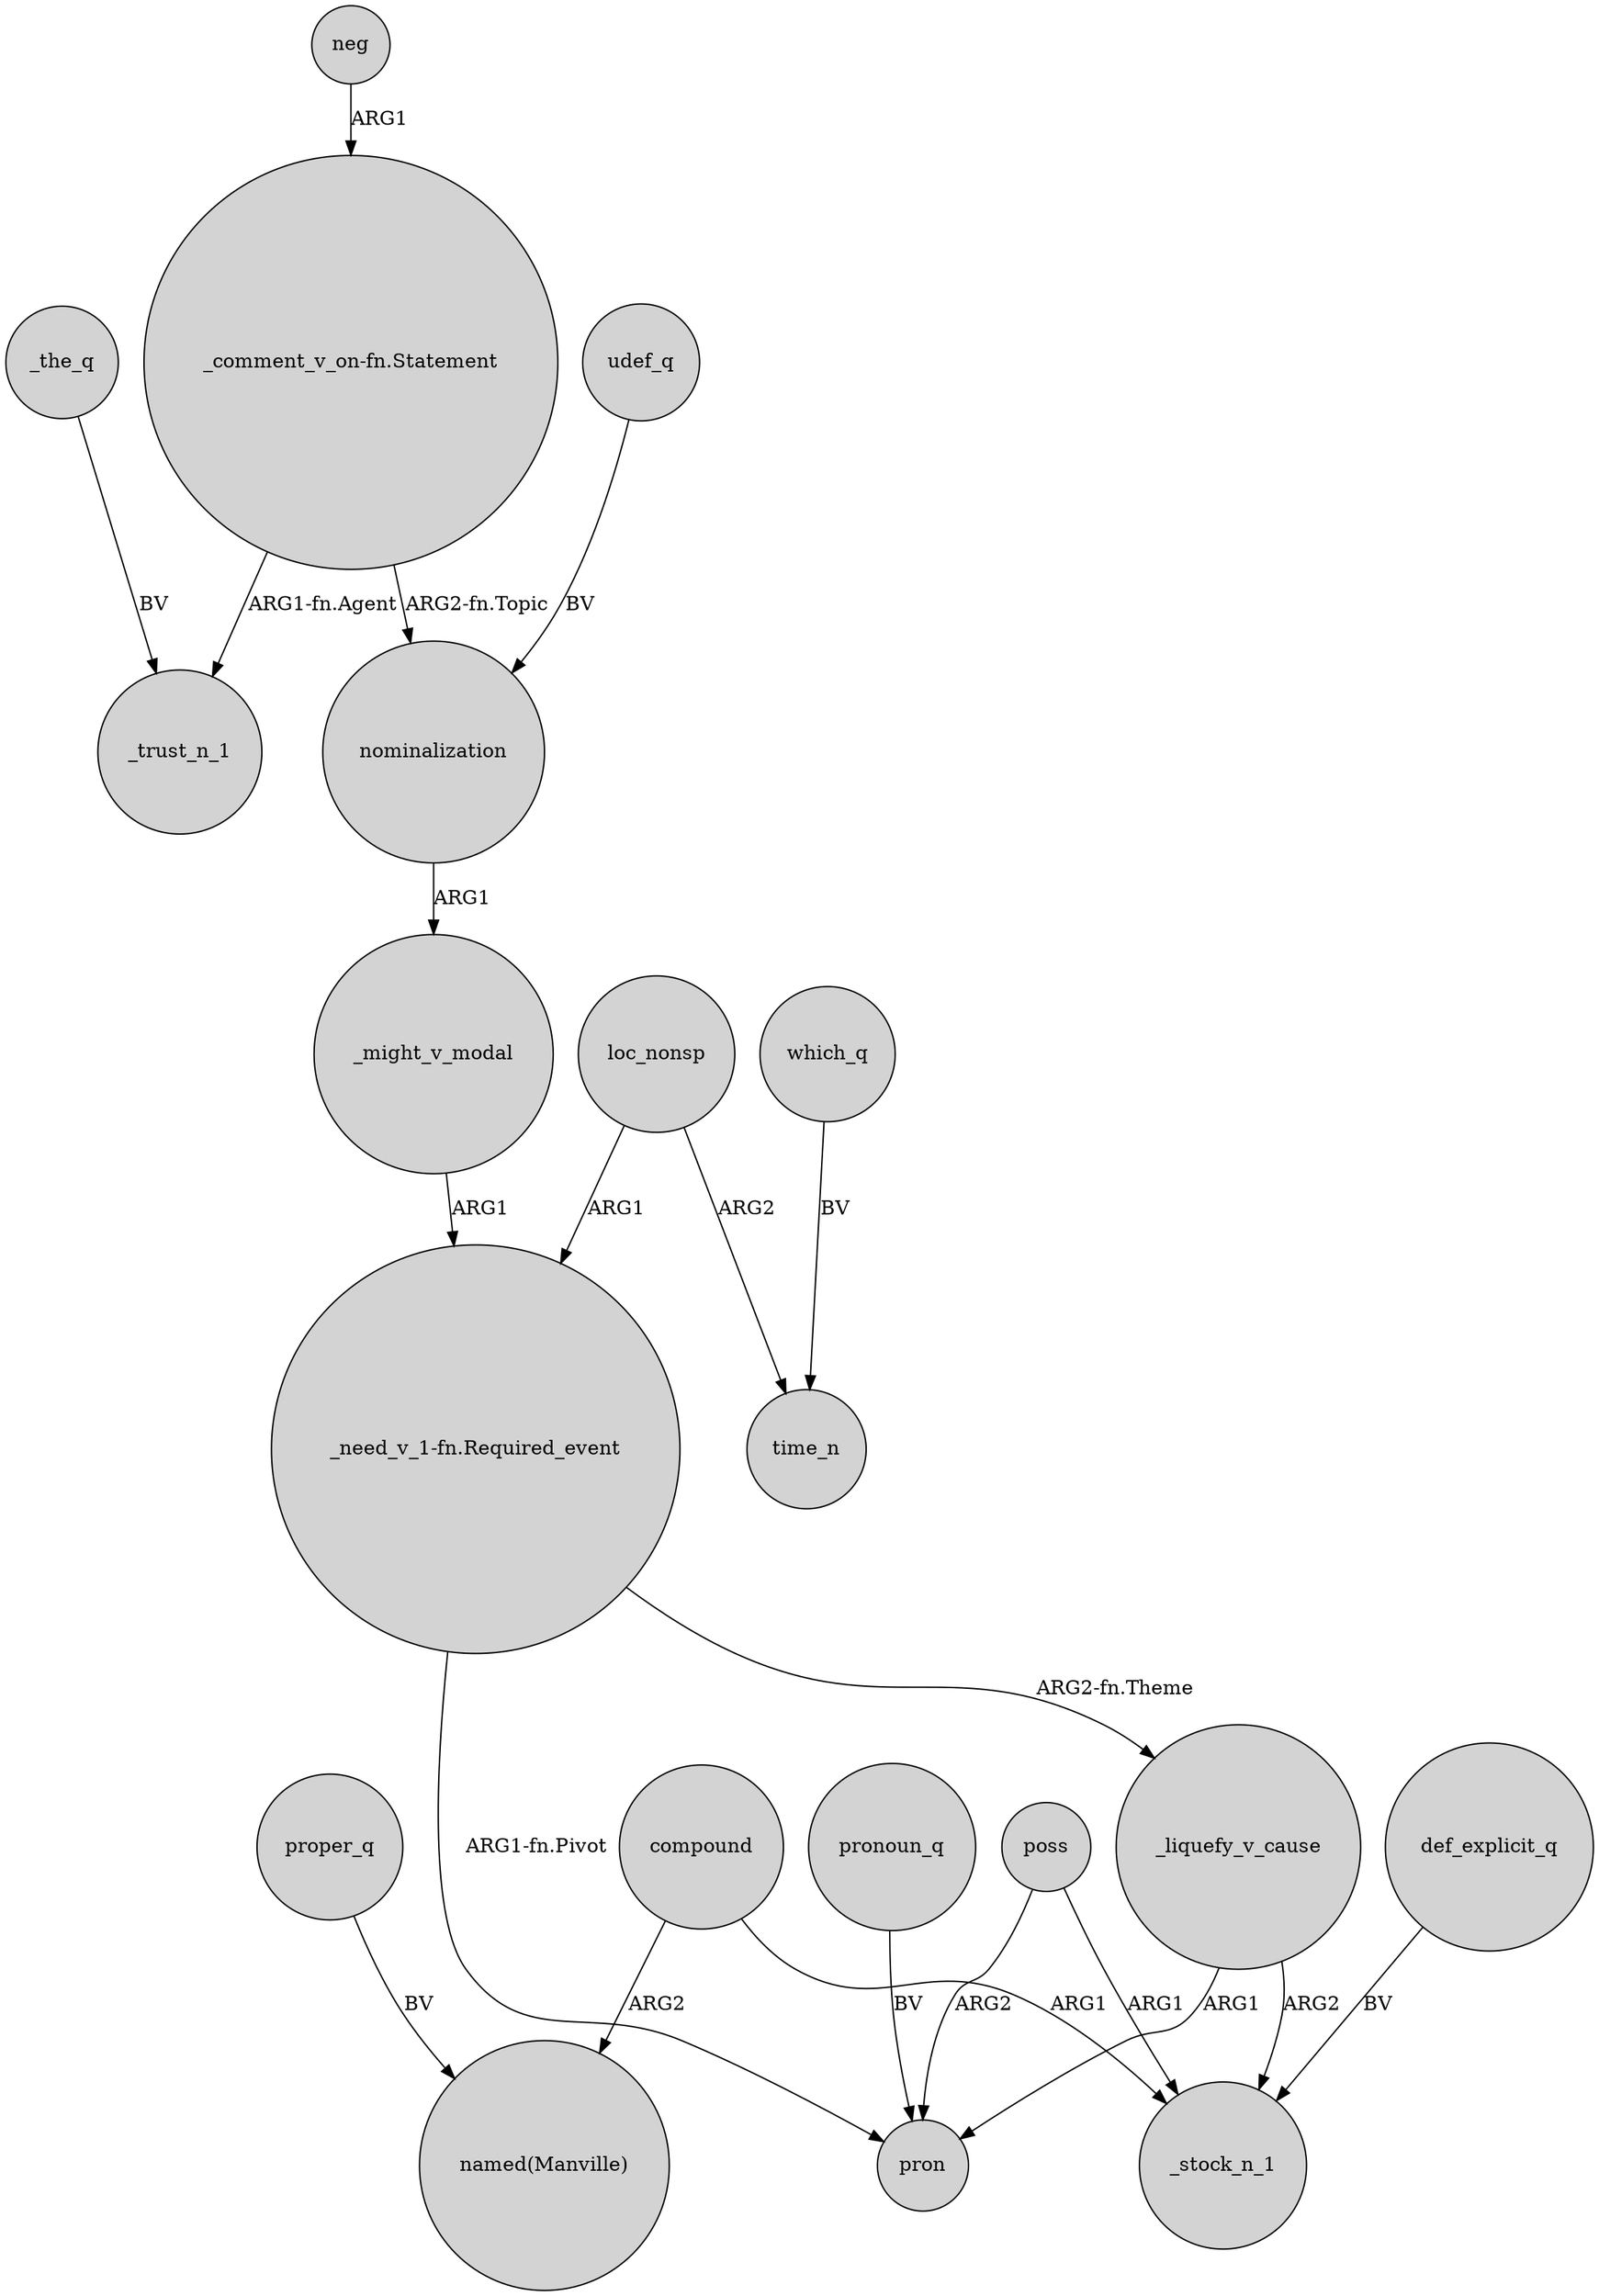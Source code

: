 digraph {
	node [shape=circle style=filled]
	"_need_v_1-fn.Required_event" -> _liquefy_v_cause [label="ARG2-fn.Theme"]
	_liquefy_v_cause -> _stock_n_1 [label=ARG2]
	poss -> pron [label=ARG2]
	proper_q -> "named(Manville)" [label=BV]
	"_comment_v_on-fn.Statement" -> _trust_n_1 [label="ARG1-fn.Agent"]
	"_need_v_1-fn.Required_event" -> pron [label="ARG1-fn.Pivot"]
	poss -> _stock_n_1 [label=ARG1]
	which_q -> time_n [label=BV]
	compound -> _stock_n_1 [label=ARG1]
	_liquefy_v_cause -> pron [label=ARG1]
	nominalization -> _might_v_modal [label=ARG1]
	def_explicit_q -> _stock_n_1 [label=BV]
	loc_nonsp -> time_n [label=ARG2]
	"_comment_v_on-fn.Statement" -> nominalization [label="ARG2-fn.Topic"]
	pronoun_q -> pron [label=BV]
	loc_nonsp -> "_need_v_1-fn.Required_event" [label=ARG1]
	udef_q -> nominalization [label=BV]
	_might_v_modal -> "_need_v_1-fn.Required_event" [label=ARG1]
	_the_q -> _trust_n_1 [label=BV]
	neg -> "_comment_v_on-fn.Statement" [label=ARG1]
	compound -> "named(Manville)" [label=ARG2]
}
